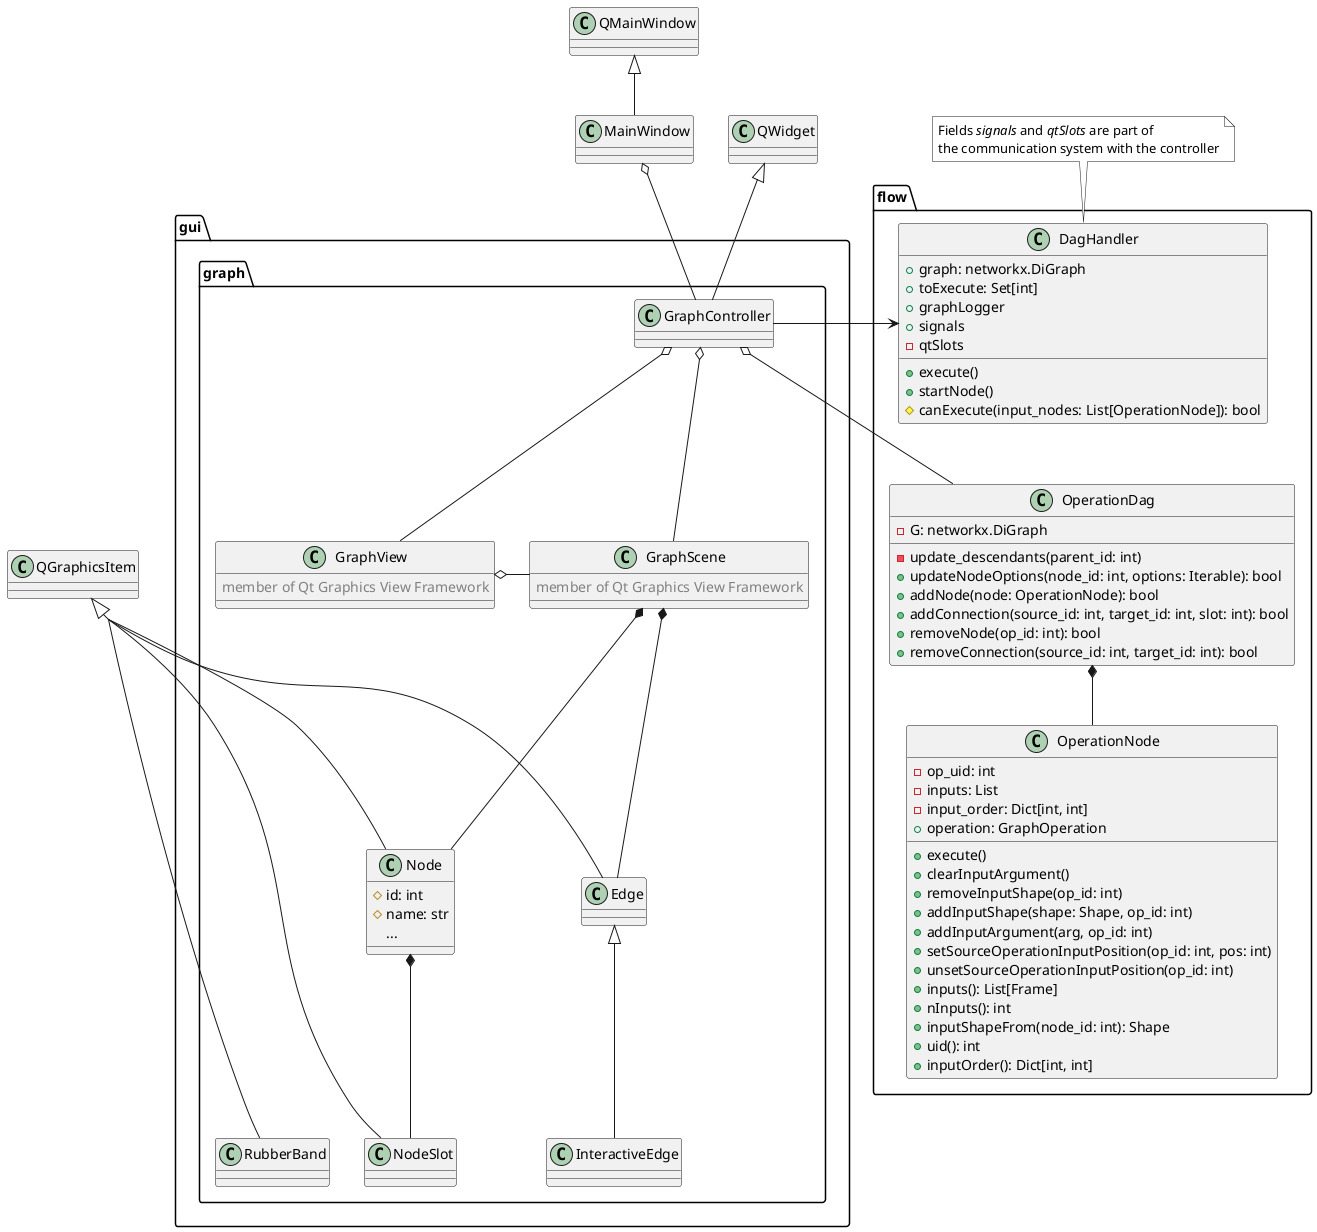 @startuml dag
!define COMMENT(x) <color:grey>x</color>
skinparam groupInheritance 2

class MainWindow

package flow {
  class DagHandler {
    + graph: networkx.DiGraph
    + toExecute: Set[int]
    + graphLogger
    + signals
    - qtSlots
    + execute()
    + startNode()
    # canExecute(input_nodes: List[OperationNode]): bool
  }

  class OperationDag {
    - G: networkx.DiGraph
    - update_descendants(parent_id: int)
    + updateNodeOptions(node_id: int, options: Iterable): bool
    + addNode(node: OperationNode): bool
    + addConnection(source_id: int, target_id: int, slot: int): bool
    + removeNode(op_id: int): bool
    + removeConnection(source_id: int, target_id: int): bool
  }

  class OperationNode {
    - op_uid: int
    - inputs: List
    - input_order: Dict[int, int]
    + operation: GraphOperation
    + execute()
    + clearInputArgument()
    + removeInputShape(op_id: int)
    + addInputShape(shape: Shape, op_id: int)
    + addInputArgument(arg, op_id: int)
    + setSourceOperationInputPosition(op_id: int, pos: int)
    + unsetSourceOperationInputPosition(op_id: int)
    + inputs(): List[Frame]
    + nInputs(): int
    + inputShapeFrom(node_id: int): Shape
    + uid(): int
    + inputOrder(): Dict[int, int]
  }
}

package gui.graph {
class GraphController

class GraphView {
  COMMENT(member of Qt Graphics View Framework)
}


class GraphScene {
  COMMENT(member of Qt Graphics View Framework)
}

class Node {
  # id: int
  # name: str
  ...
}
class NodeSlot
class Edge
class InteractiveEdge
class RubberBand
}

note top of DagHandler #white
Fields //signals// and //qtSlots// are part of
the communication system with the controller
end note


QMainWindow <|-- MainWindow
MainWindow o-- GraphController
QWidget <|-- GraphController
GraphController o- OperationDag
GraphController o-- GraphScene
GraphController o-- GraphView
GraphController -> DagHandler
GraphView o- GraphScene
OperationDag *-- OperationNode
GraphScene *-- Node
GraphScene *-- Edge
Node *-- NodeSlot
Edge <|-- InteractiveEdge
QGraphicsItem <|-- Node
QGraphicsItem <|-- NodeSlot
QGraphicsItem <|-- Edge
QGraphicsItem <|- RubberBand

' format
DagHandler --[hidden] OperationDag
RubberBand -[hidden] NodeSlot
' GraphController -[hidden] DagHandler
' GraphScene -[hidden] DagHandler

@enduml